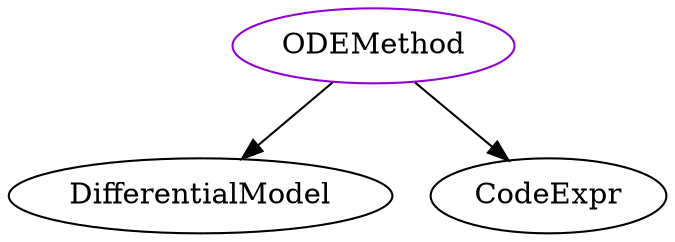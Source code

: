 digraph odemethod{
ODEMethod	[shape=oval, color=darkviolet, label="ODEMethod"];
ODEMethod -> DifferentialModel;
ODEMethod -> CodeExpr;
}
